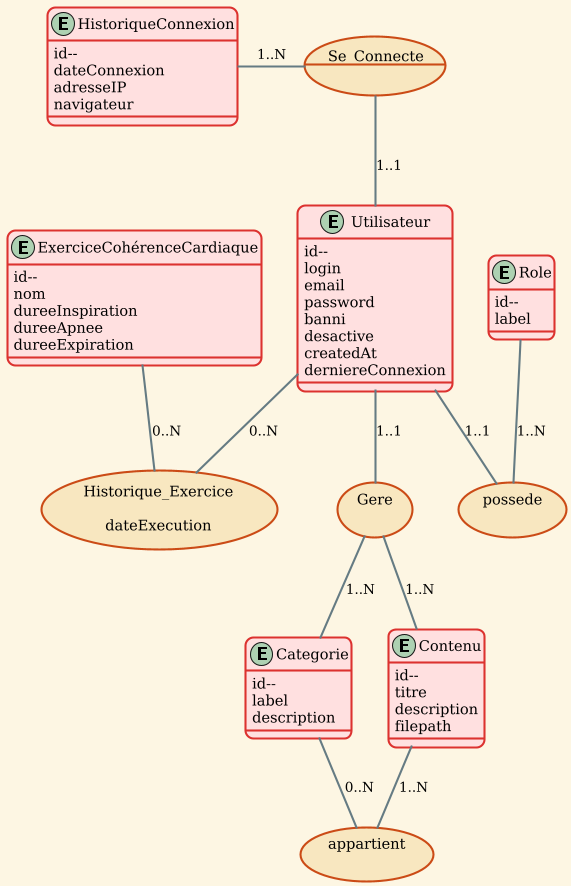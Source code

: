 @startuml

!theme sunlust
allowmixing

entity "Utilisateur" {
  
id--
login
email
password
banni
desactive
createdAt
derniereConnexion
}

entity "Role" {
  
id--
label
}

entity "ExerciceCohérenceCardiaque" {
  
id--
nom
dureeInspiration
dureeApnee
dureeExpiration
}

entity "Categorie" {
  
id--
label
description
}

entity "Contenu" {
  
id--
titre
description
filepath
}

entity "HistoriqueConnexion" {
  
id--
dateConnexion
adresseIP
navigateur
}

usecase "possede\n" as U1
"Utilisateur" -- U1 : "1..1"
"Role" -- U1 : "1..N"

usecase "appartient\n" as U2
"Contenu" -- U2 : "1..N"
"Categorie" -- U2 : "0..N"

usecase "Historique_Exercice\n\ndateExecution" as U3
"Utilisateur" -- U3 : "0..N"
"ExerciceCohérenceCardiaque" -- U3 : "0..N"

usecase "Gere\n" as U4
"Utilisateur" -down- U4 : "1..1"
"Contenu" -up- U4 : "1..N"
"Categorie" -up- U4 : "1..N"

usecase "Se_Connecte\n__" as U5
"Utilisateur" -up- U5 : "1..1"
"HistoriqueConnexion" -right- U5 : "1..N"
@enduml